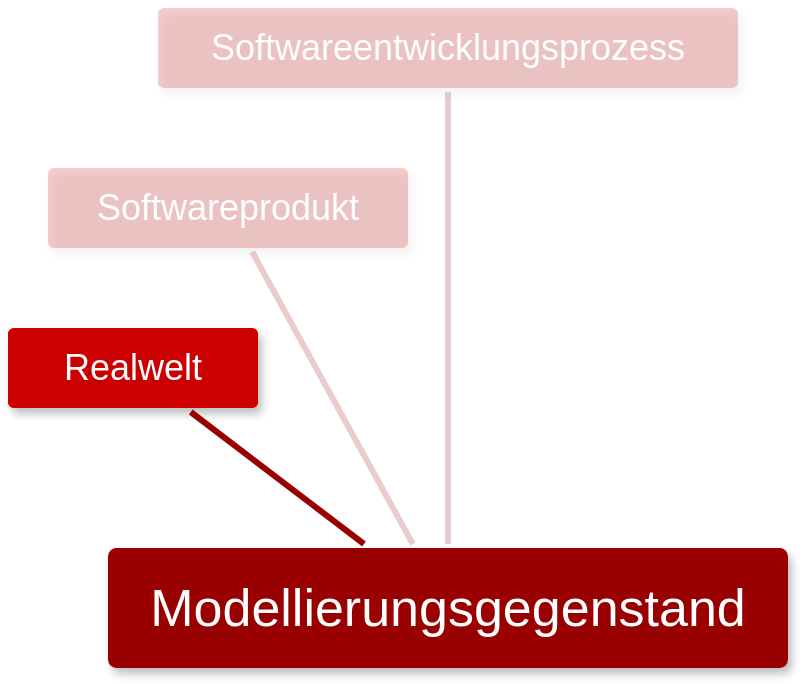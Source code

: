 <mxfile version="22.0.3" type="device">
  <diagram name="Seite-1" id="SC1Sk8JoETiFU0kyQ3e9">
    <mxGraphModel dx="1050" dy="566" grid="1" gridSize="10" guides="1" tooltips="1" connect="1" arrows="1" fold="1" page="1" pageScale="1" pageWidth="827" pageHeight="1169" math="0" shadow="0">
      <root>
        <mxCell id="0" />
        <mxCell id="1" parent="0" />
        <mxCell id="sbd9_M3tZtOZp3rDJYVd-1" value="" style="rounded=1;jumpStyle=none;html=1;shadow=0;labelBackgroundColor=none;startArrow=none;startFill=0;jettySize=auto;orthogonalLoop=1;strokeColor=#990000;strokeWidth=3;fontFamily=Helvetica;fontSize=14;fontColor=#FFFFFF;spacing=5;fontStyle=1;fillColor=#b0e3e6;endArrow=none;endFill=0;opacity=20;" parent="1" source="sbd9_M3tZtOZp3rDJYVd-6" target="sbd9_M3tZtOZp3rDJYVd-3" edge="1">
          <mxGeometry relative="1" as="geometry">
            <mxPoint x="257.594" y="62.0" as="targetPoint" />
          </mxGeometry>
        </mxCell>
        <mxCell id="sbd9_M3tZtOZp3rDJYVd-3" value="Softwareentwicklungsprozess" style="rounded=1;whiteSpace=wrap;html=1;shadow=1;labelBackgroundColor=none;strokeColor=none;strokeWidth=3;fillColor=#CC0000;fontFamily=Helvetica;fontSize=18;fontColor=#FFFFFF;align=center;spacing=5;fontStyle=0;arcSize=7;perimeterSpacing=2;opacity=20;" parent="1" vertex="1">
          <mxGeometry x="95" y="40" width="290" height="40" as="geometry" />
        </mxCell>
        <mxCell id="sbd9_M3tZtOZp3rDJYVd-4" value="Softwareprodukt" style="rounded=1;whiteSpace=wrap;html=1;shadow=1;labelBackgroundColor=none;strokeColor=none;strokeWidth=3;fillColor=#CC0000;fontFamily=Helvetica;fontSize=18;fontColor=#FFFFFF;align=center;spacing=5;fontStyle=0;arcSize=7;perimeterSpacing=2;opacity=20;" parent="1" vertex="1">
          <mxGeometry x="40" y="120" width="180" height="40" as="geometry" />
        </mxCell>
        <mxCell id="sbd9_M3tZtOZp3rDJYVd-5" value="Realwelt" style="rounded=1;whiteSpace=wrap;html=1;shadow=1;labelBackgroundColor=none;strokeColor=none;strokeWidth=3;fillColor=#CC0000;fontFamily=Helvetica;fontSize=18;fontColor=#FFFFFF;align=center;spacing=5;fontStyle=0;arcSize=7;perimeterSpacing=2;" parent="1" vertex="1">
          <mxGeometry x="20" y="200" width="125" height="40" as="geometry" />
        </mxCell>
        <mxCell id="sbd9_M3tZtOZp3rDJYVd-6" value="Modellierungsgegenstand" style="rounded=1;whiteSpace=wrap;html=1;shadow=1;labelBackgroundColor=none;strokeColor=none;strokeWidth=3;fillColor=#990000;fontFamily=Helvetica;fontSize=26;fontColor=#FFFFFF;align=center;spacing=5;fontStyle=0;arcSize=7;perimeterSpacing=2;" parent="1" vertex="1">
          <mxGeometry x="70" y="310" width="340" height="60" as="geometry" />
        </mxCell>
        <mxCell id="sbd9_M3tZtOZp3rDJYVd-7" value="" style="rounded=1;jumpStyle=none;html=1;shadow=0;labelBackgroundColor=none;startArrow=none;startFill=0;jettySize=auto;orthogonalLoop=1;strokeColor=#990000;strokeWidth=3;fontFamily=Helvetica;fontSize=14;fontColor=#FFFFFF;spacing=5;fontStyle=1;fillColor=#b0e3e6;endArrow=none;endFill=0;" parent="1" source="sbd9_M3tZtOZp3rDJYVd-6" target="sbd9_M3tZtOZp3rDJYVd-5" edge="1">
          <mxGeometry relative="1" as="geometry">
            <mxPoint x="124.036" y="201.75" as="targetPoint" />
          </mxGeometry>
        </mxCell>
        <mxCell id="sbd9_M3tZtOZp3rDJYVd-8" value="" style="rounded=1;jumpStyle=none;html=1;shadow=0;labelBackgroundColor=none;startArrow=none;startFill=0;jettySize=auto;orthogonalLoop=1;strokeColor=#990000;strokeWidth=3;fontFamily=Helvetica;fontSize=14;fontColor=#FFFFFF;spacing=5;fontStyle=1;fillColor=#b0e3e6;endArrow=none;endFill=0;opacity=20;" parent="1" source="sbd9_M3tZtOZp3rDJYVd-6" target="sbd9_M3tZtOZp3rDJYVd-4" edge="1">
          <mxGeometry relative="1" as="geometry">
            <mxPoint x="179.4" y="132.0" as="targetPoint" />
          </mxGeometry>
        </mxCell>
      </root>
    </mxGraphModel>
  </diagram>
</mxfile>
